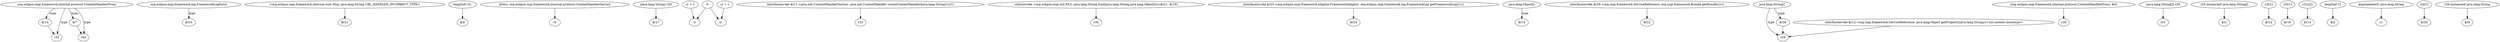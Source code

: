 digraph g {
0[label="$r14"]
1[label="r32"]
0->1[label=""]
2[label="org.eclipse.osgi.framework.log.FrameworkLogEntry"]
3[label="$r25"]
2->3[label="type"]
4[label="<org.eclipse.osgi.framework.internal.core.Msg: java.lang.String URL_HANDLER_INCORRECT_TYPE>"]
5[label="$r21"]
4->5[label=""]
6[label="$r7"]
7[label="r34"]
6->7[label=""]
8[label="lengthof r31"]
9[label="$i0"]
8->9[label=""]
10[label="@this: org.eclipse.osgi.framework.internal.protocol.ContentHandlerFactory"]
11[label="r0"]
10->11[label=""]
12[label="(java.lang.String) r29"]
13[label="$r27"]
12->13[label=""]
14[label="i1 + 1"]
15[label="i1"]
14->15[label=""]
16[label="interfaceinvoke $r11.<java.net.ContentHandlerFactory: java.net.ContentHandler createContentHandler(java.lang.String)>(r1)"]
17[label="r33"]
16->17[label=""]
18[label="org.eclipse.osgi.framework.internal.protocol.ContentHandlerProxy"]
18->0[label="type"]
19[label="staticinvoke <org.eclipse.osgi.util.NLS: java.lang.String bind(java.lang.String,java.lang.Object[])>($r21, $r19)"]
20[label="r30"]
19->20[label=""]
21[label="interfaceinvoke $r23.<org.eclipse.osgi.framework.adaptor.FrameworkAdaptor: org.eclipse.osgi.framework.log.FrameworkLog getFrameworkLog()>()"]
22[label="$r24"]
21->22[label=""]
23[label="java.lang.Object[]"]
24[label="$r19"]
23->24[label="type"]
25[label="interfaceinvoke $r20.<org.osgi.framework.ServiceReference: org.osgi.framework.Bundle getBundle()>()"]
26[label="$r22"]
25->26[label=""]
18->6[label="type"]
27[label="java.lang.String[]"]
28[label="r29"]
27->28[label="type"]
29[label="interfaceinvoke $r12.<org.osgi.framework.ServiceReference: java.lang.Object getProperty(java.lang.String)>('url.content.mimetype')"]
29->28[label=""]
30[label="$r26"]
27->30[label="type"]
31[label="(org.eclipse.osgi.framework.internal.protocol.ContentHandlerProxy) $r4"]
32[label="r28"]
31->32[label=""]
33[label="0"]
34[label="i2"]
33->34[label=""]
35[label="(java.lang.String[]) r29"]
36[label="r31"]
35->36[label=""]
37[label="r29 instanceof java.lang.String[]"]
38[label="$z1"]
37->38[label=""]
39[label="r2[i1]"]
40[label="$r12"]
39->40[label=""]
18->1[label="type"]
41[label="i2 + 1"]
41->34[label=""]
42[label="r2[i1]"]
43[label="$r16"]
42->43[label=""]
44[label="r31[i2]"]
45[label="$r13"]
44->45[label=""]
46[label="lengthof r2"]
47[label="$i3"]
46->47[label=""]
18->7[label="type"]
30->28[label=""]
33->15[label=""]
48[label="@parameter0: java.lang.String"]
49[label="r1"]
48->49[label=""]
50[label="r2[i1]"]
51[label="$r20"]
50->51[label=""]
52[label="r29 instanceof java.lang.String"]
53[label="$z0"]
52->53[label=""]
}